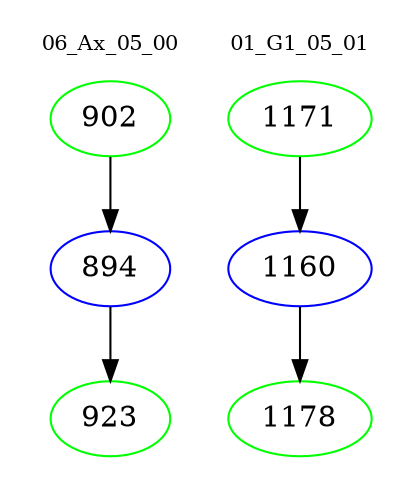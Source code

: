 digraph{
subgraph cluster_0 {
color = white
label = "06_Ax_05_00";
fontsize=10;
T0_902 [label="902", color="green"]
T0_902 -> T0_894 [color="black"]
T0_894 [label="894", color="blue"]
T0_894 -> T0_923 [color="black"]
T0_923 [label="923", color="green"]
}
subgraph cluster_1 {
color = white
label = "01_G1_05_01";
fontsize=10;
T1_1171 [label="1171", color="green"]
T1_1171 -> T1_1160 [color="black"]
T1_1160 [label="1160", color="blue"]
T1_1160 -> T1_1178 [color="black"]
T1_1178 [label="1178", color="green"]
}
}
